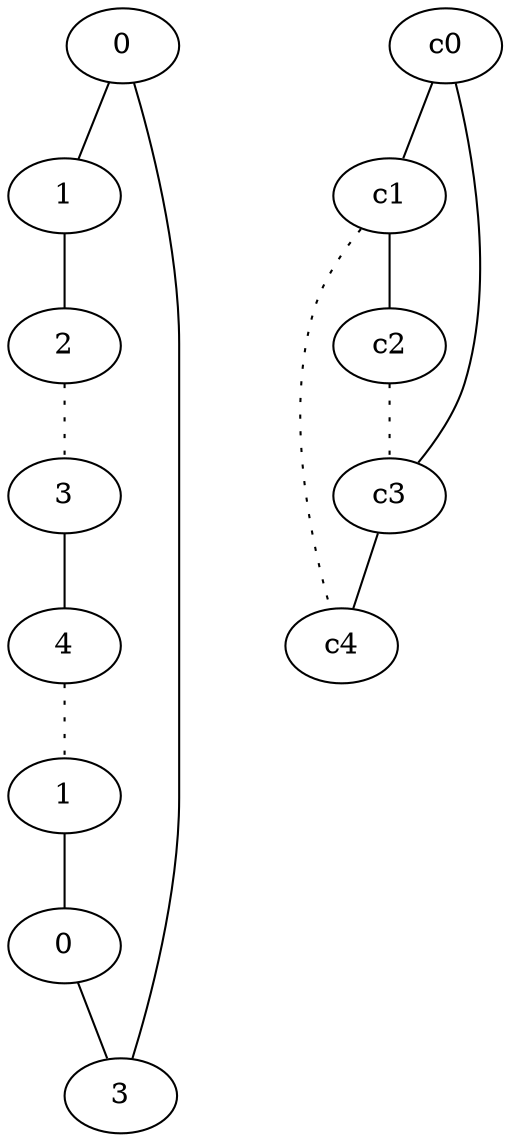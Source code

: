 graph {
a0[label=0];
a1[label=1];
a2[label=2];
a3[label=3];
a4[label=4];
a5[label=1];
a6[label=0];
a7[label=3];
a0 -- a1;
a0 -- a7;
a1 -- a2;
a2 -- a3 [style=dotted];
a3 -- a4;
a4 -- a5 [style=dotted];
a5 -- a6;
a6 -- a7;
c0 -- c1;
c0 -- c3;
c1 -- c2;
c1 -- c4 [style=dotted];
c2 -- c3 [style=dotted];
c3 -- c4;
}
